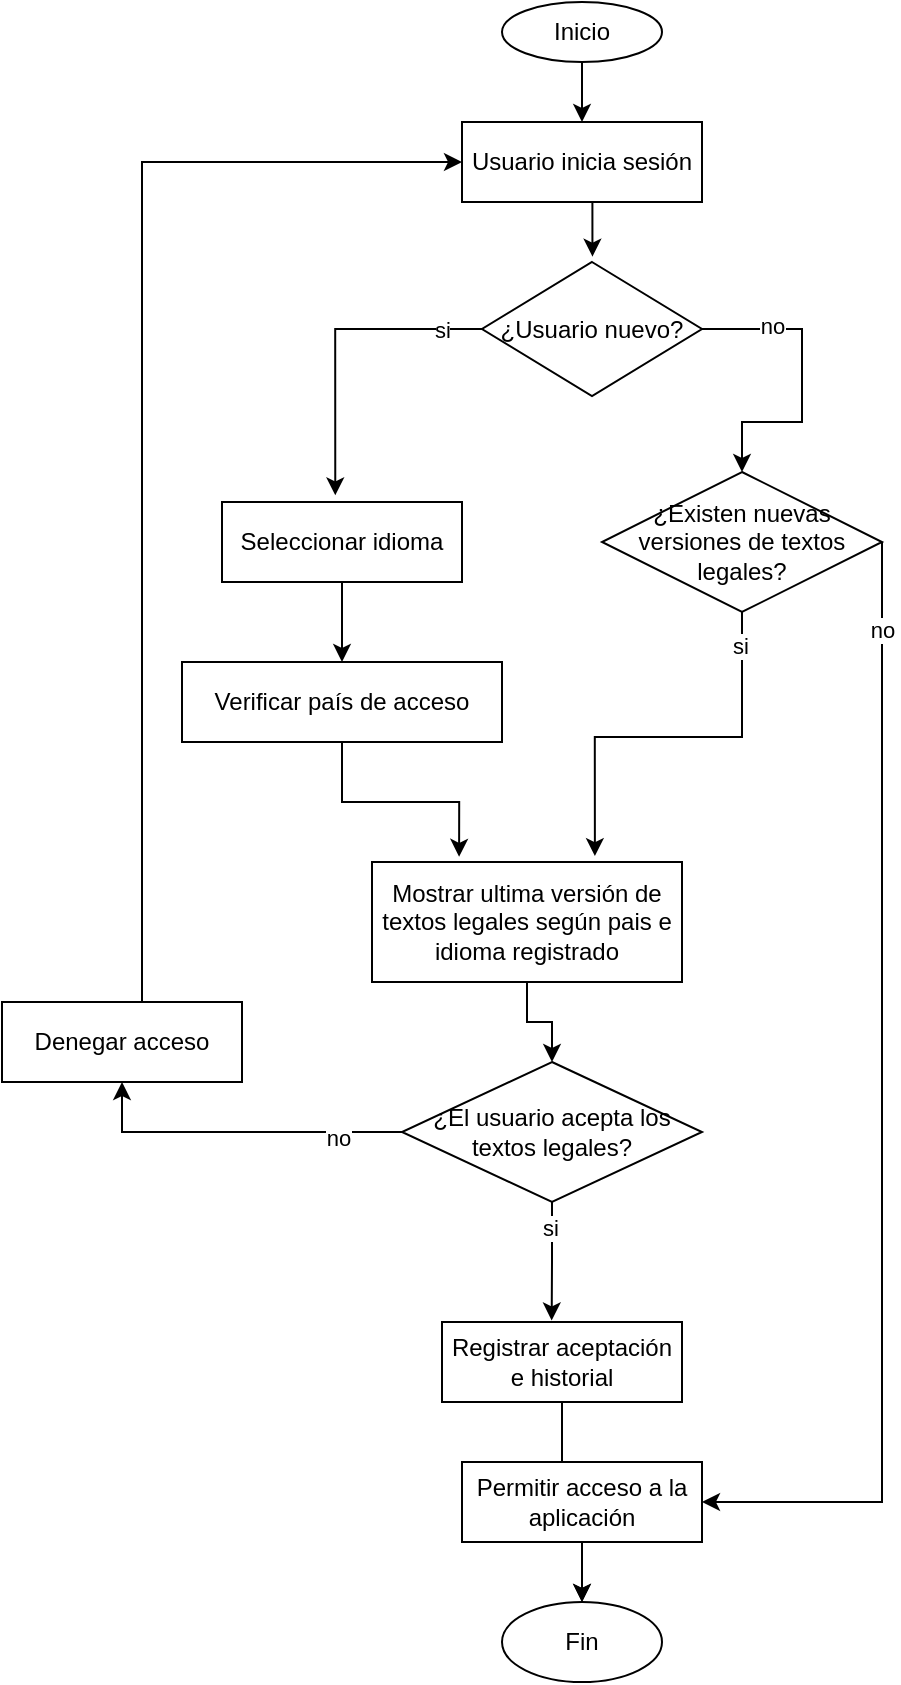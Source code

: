 <mxfile version="26.2.4">
  <diagram id="AOwrJ3HKE57Ekyme98Rb" name="Página-1">
    <mxGraphModel dx="672955" dy="443389" grid="1" gridSize="10" guides="1" tooltips="1" connect="1" arrows="1" fold="1" page="1" pageScale="1" pageWidth="827" pageHeight="1169" math="0" shadow="0">
      <root>
        <mxCell id="0" />
        <mxCell id="1" parent="0" />
        <mxCell id="Bvq5w_urNFzUi2PwKE7C-30" style="edgeStyle=orthogonalEdgeStyle;rounded=0;orthogonalLoop=1;jettySize=auto;html=1;entryX=0.5;entryY=0;entryDx=0;entryDy=0;" edge="1" parent="1" source="2" target="3">
          <mxGeometry relative="1" as="geometry" />
        </mxCell>
        <mxCell id="2" value="Inicio" style="ellipse;whiteSpace=wrap;" parent="1" vertex="1">
          <mxGeometry x="-418940" y="-249220" width="80" height="30" as="geometry" />
        </mxCell>
        <mxCell id="3" value="Usuario inicia sesión" style="shape=rectangle;whiteSpace=wrap;" parent="1" vertex="1">
          <mxGeometry x="-418960" y="-249160" width="120" height="40" as="geometry" />
        </mxCell>
        <mxCell id="Bvq5w_urNFzUi2PwKE7C-34" style="edgeStyle=orthogonalEdgeStyle;rounded=0;orthogonalLoop=1;jettySize=auto;html=1;entryX=0.5;entryY=0;entryDx=0;entryDy=0;" edge="1" parent="1" source="5" target="6">
          <mxGeometry relative="1" as="geometry" />
        </mxCell>
        <mxCell id="5" value="Seleccionar idioma" style="shape=rectangle;whiteSpace=wrap;" parent="1" vertex="1">
          <mxGeometry x="-419080" y="-248970" width="120" height="40" as="geometry" />
        </mxCell>
        <mxCell id="6" value="Verificar país de acceso" style="shape=diamond;whiteSpace=wrap;" parent="1" vertex="1">
          <mxGeometry x="-419100" y="-248890" width="160" height="40" as="geometry" />
        </mxCell>
        <mxCell id="Bvq5w_urNFzUi2PwKE7C-42" style="edgeStyle=orthogonalEdgeStyle;rounded=0;orthogonalLoop=1;jettySize=auto;html=1;entryX=0.5;entryY=0;entryDx=0;entryDy=0;" edge="1" parent="1" source="8" target="Bvq5w_urNFzUi2PwKE7C-41">
          <mxGeometry relative="1" as="geometry" />
        </mxCell>
        <mxCell id="8" value="Mostrar ultima versión de textos legales según pais e idioma registrado" style="shape=rectangle;whiteSpace=wrap;" parent="1" vertex="1">
          <mxGeometry x="-419005" y="-248790" width="155" height="60" as="geometry" />
        </mxCell>
        <mxCell id="Bvq5w_urNFzUi2PwKE7C-44" value="" style="edgeStyle=orthogonalEdgeStyle;rounded=0;orthogonalLoop=1;jettySize=auto;html=1;" edge="1" parent="1" source="10" target="13">
          <mxGeometry relative="1" as="geometry" />
        </mxCell>
        <mxCell id="10" value="Registrar aceptación e historial" style="shape=rectangle;whiteSpace=wrap;" parent="1" vertex="1">
          <mxGeometry x="-418970" y="-248560" width="120" height="40" as="geometry" />
        </mxCell>
        <mxCell id="Bvq5w_urNFzUi2PwKE7C-46" value="" style="edgeStyle=orthogonalEdgeStyle;rounded=0;orthogonalLoop=1;jettySize=auto;html=1;" edge="1" parent="1" source="11" target="13">
          <mxGeometry relative="1" as="geometry" />
        </mxCell>
        <mxCell id="11" value="Permitir acceso a la aplicación" style="shape=rectangle;whiteSpace=wrap;" parent="1" vertex="1">
          <mxGeometry x="-418960" y="-248490" width="120" height="40" as="geometry" />
        </mxCell>
        <mxCell id="Bvq5w_urNFzUi2PwKE7C-48" style="edgeStyle=orthogonalEdgeStyle;rounded=0;orthogonalLoop=1;jettySize=auto;html=1;entryX=0;entryY=0.5;entryDx=0;entryDy=0;" edge="1" parent="1" source="12" target="3">
          <mxGeometry relative="1" as="geometry">
            <mxPoint x="-418980" y="-249140" as="targetPoint" />
            <Array as="points">
              <mxPoint x="-419120" y="-249140" />
            </Array>
          </mxGeometry>
        </mxCell>
        <mxCell id="12" value="Denegar acceso" style="shape=rectangle;whiteSpace=wrap;" parent="1" vertex="1">
          <mxGeometry x="-419190" y="-248720" width="120" height="40" as="geometry" />
        </mxCell>
        <mxCell id="13" value="Fin" style="ellipse;whiteSpace=wrap;" parent="1" vertex="1">
          <mxGeometry x="-418940" y="-248420" width="80" height="40" as="geometry" />
        </mxCell>
        <mxCell id="14" parent="1" source="2" target="3" edge="1" />
        <mxCell id="15" parent="1" source="3" target="4" edge="1" />
        <mxCell id="16" style="edgeStyle=elbowEdgeStyle;elbow=vertical;" parent="1" source="4" target="5" edge="1" />
        <mxCell id="17" style="edgeStyle=elbowEdgeStyle;elbow=vertical;" parent="1" source="4" target="6" edge="1" />
        <mxCell id="18" parent="1" source="6" target="7" edge="1" />
        <mxCell id="19" parent="1" source="7" target="8" edge="1" />
        <mxCell id="20" parent="1" source="8" target="9" edge="1" />
        <mxCell id="21" style="edgeStyle=elbowEdgeStyle;elbow=vertical;" parent="1" source="9" target="10" edge="1" />
        <mxCell id="22" style="edgeStyle=elbowEdgeStyle;elbow=vertical;" parent="1" source="9" target="12" edge="1" />
        <mxCell id="23" parent="1" source="10" target="11" edge="1" />
        <mxCell id="24" parent="1" source="11" target="13" edge="1" />
        <mxCell id="25" parent="1" source="12" target="13" edge="1" />
        <mxCell id="Bvq5w_urNFzUi2PwKE7C-33" style="edgeStyle=orthogonalEdgeStyle;rounded=0;orthogonalLoop=1;jettySize=auto;html=1;entryX=0.5;entryY=0;entryDx=0;entryDy=0;" edge="1" parent="1" source="Bvq5w_urNFzUi2PwKE7C-27" target="Bvq5w_urNFzUi2PwKE7C-38">
          <mxGeometry relative="1" as="geometry">
            <mxPoint x="-418780" y="-248980" as="targetPoint" />
            <Array as="points">
              <mxPoint x="-418790" y="-249057" />
              <mxPoint x="-418790" y="-249010" />
              <mxPoint x="-418820" y="-249010" />
            </Array>
          </mxGeometry>
        </mxCell>
        <mxCell id="Bvq5w_urNFzUi2PwKE7C-37" value="no" style="edgeLabel;html=1;align=center;verticalAlign=middle;resizable=0;points=[];" vertex="1" connectable="0" parent="Bvq5w_urNFzUi2PwKE7C-33">
          <mxGeometry x="-0.542" y="2" relative="1" as="geometry">
            <mxPoint as="offset" />
          </mxGeometry>
        </mxCell>
        <mxCell id="Bvq5w_urNFzUi2PwKE7C-27" value="¿Usuario nuevo?" style="rhombus;whiteSpace=wrap;html=1;" vertex="1" parent="1">
          <mxGeometry x="-418950" y="-249090" width="110" height="67" as="geometry" />
        </mxCell>
        <mxCell id="Bvq5w_urNFzUi2PwKE7C-31" style="edgeStyle=orthogonalEdgeStyle;rounded=0;orthogonalLoop=1;jettySize=auto;html=1;exitX=0.5;exitY=1;exitDx=0;exitDy=0;entryX=0.502;entryY=-0.04;entryDx=0;entryDy=0;entryPerimeter=0;" edge="1" parent="1" source="3" target="Bvq5w_urNFzUi2PwKE7C-27">
          <mxGeometry relative="1" as="geometry" />
        </mxCell>
        <mxCell id="Bvq5w_urNFzUi2PwKE7C-32" style="edgeStyle=orthogonalEdgeStyle;rounded=0;orthogonalLoop=1;jettySize=auto;html=1;entryX=0.472;entryY=-0.083;entryDx=0;entryDy=0;entryPerimeter=0;" edge="1" parent="1" source="Bvq5w_urNFzUi2PwKE7C-27" target="5">
          <mxGeometry relative="1" as="geometry" />
        </mxCell>
        <mxCell id="Bvq5w_urNFzUi2PwKE7C-35" value="si" style="edgeLabel;html=1;align=center;verticalAlign=middle;resizable=0;points=[];" vertex="1" connectable="0" parent="Bvq5w_urNFzUi2PwKE7C-32">
          <mxGeometry x="-0.746" relative="1" as="geometry">
            <mxPoint as="offset" />
          </mxGeometry>
        </mxCell>
        <mxCell id="Bvq5w_urNFzUi2PwKE7C-54" style="edgeStyle=orthogonalEdgeStyle;rounded=0;orthogonalLoop=1;jettySize=auto;html=1;entryX=1;entryY=0.5;entryDx=0;entryDy=0;exitX=1;exitY=0.5;exitDx=0;exitDy=0;" edge="1" parent="1" source="Bvq5w_urNFzUi2PwKE7C-38" target="11">
          <mxGeometry relative="1" as="geometry">
            <Array as="points">
              <mxPoint x="-418750" y="-248470" />
            </Array>
          </mxGeometry>
        </mxCell>
        <mxCell id="Bvq5w_urNFzUi2PwKE7C-56" value="no" style="edgeLabel;html=1;align=center;verticalAlign=middle;resizable=0;points=[];" vertex="1" connectable="0" parent="Bvq5w_urNFzUi2PwKE7C-54">
          <mxGeometry x="-0.846" relative="1" as="geometry">
            <mxPoint as="offset" />
          </mxGeometry>
        </mxCell>
        <mxCell id="Bvq5w_urNFzUi2PwKE7C-38" value="¿Existen nuevas versiones de textos legales?" style="rhombus;whiteSpace=wrap;html=1;" vertex="1" parent="1">
          <mxGeometry x="-418890" y="-248985" width="140" height="70" as="geometry" />
        </mxCell>
        <mxCell id="Bvq5w_urNFzUi2PwKE7C-47" style="edgeStyle=orthogonalEdgeStyle;rounded=0;orthogonalLoop=1;jettySize=auto;html=1;entryX=0.5;entryY=1;entryDx=0;entryDy=0;" edge="1" parent="1" source="Bvq5w_urNFzUi2PwKE7C-41" target="12">
          <mxGeometry relative="1" as="geometry" />
        </mxCell>
        <mxCell id="Bvq5w_urNFzUi2PwKE7C-57" value="no" style="edgeLabel;html=1;align=center;verticalAlign=middle;resizable=0;points=[];" vertex="1" connectable="0" parent="Bvq5w_urNFzUi2PwKE7C-47">
          <mxGeometry x="-0.609" y="3" relative="1" as="geometry">
            <mxPoint as="offset" />
          </mxGeometry>
        </mxCell>
        <mxCell id="Bvq5w_urNFzUi2PwKE7C-41" value="¿El usuario acepta los textos legales?" style="rhombus;whiteSpace=wrap;html=1;" vertex="1" parent="1">
          <mxGeometry x="-418990" y="-248690" width="150" height="70" as="geometry" />
        </mxCell>
        <mxCell id="Bvq5w_urNFzUi2PwKE7C-52" style="edgeStyle=orthogonalEdgeStyle;rounded=0;orthogonalLoop=1;jettySize=auto;html=1;entryX=0.457;entryY=-0.019;entryDx=0;entryDy=0;entryPerimeter=0;" edge="1" parent="1" source="Bvq5w_urNFzUi2PwKE7C-41" target="10">
          <mxGeometry relative="1" as="geometry" />
        </mxCell>
        <mxCell id="Bvq5w_urNFzUi2PwKE7C-58" value="si" style="edgeLabel;html=1;align=center;verticalAlign=middle;resizable=0;points=[];" vertex="1" connectable="0" parent="Bvq5w_urNFzUi2PwKE7C-52">
          <mxGeometry x="-0.584" y="-1" relative="1" as="geometry">
            <mxPoint as="offset" />
          </mxGeometry>
        </mxCell>
        <mxCell id="Bvq5w_urNFzUi2PwKE7C-60" style="edgeStyle=orthogonalEdgeStyle;rounded=0;orthogonalLoop=1;jettySize=auto;html=1;entryX=0.719;entryY=-0.049;entryDx=0;entryDy=0;entryPerimeter=0;" edge="1" parent="1" source="Bvq5w_urNFzUi2PwKE7C-38" target="8">
          <mxGeometry relative="1" as="geometry" />
        </mxCell>
        <mxCell id="Bvq5w_urNFzUi2PwKE7C-62" value="si" style="edgeLabel;html=1;align=center;verticalAlign=middle;resizable=0;points=[];" vertex="1" connectable="0" parent="Bvq5w_urNFzUi2PwKE7C-60">
          <mxGeometry x="-0.832" y="-1" relative="1" as="geometry">
            <mxPoint as="offset" />
          </mxGeometry>
        </mxCell>
        <mxCell id="Bvq5w_urNFzUi2PwKE7C-61" style="edgeStyle=orthogonalEdgeStyle;rounded=0;orthogonalLoop=1;jettySize=auto;html=1;entryX=0.281;entryY=-0.043;entryDx=0;entryDy=0;entryPerimeter=0;" edge="1" parent="1" source="6" target="8">
          <mxGeometry relative="1" as="geometry" />
        </mxCell>
      </root>
    </mxGraphModel>
  </diagram>
</mxfile>
